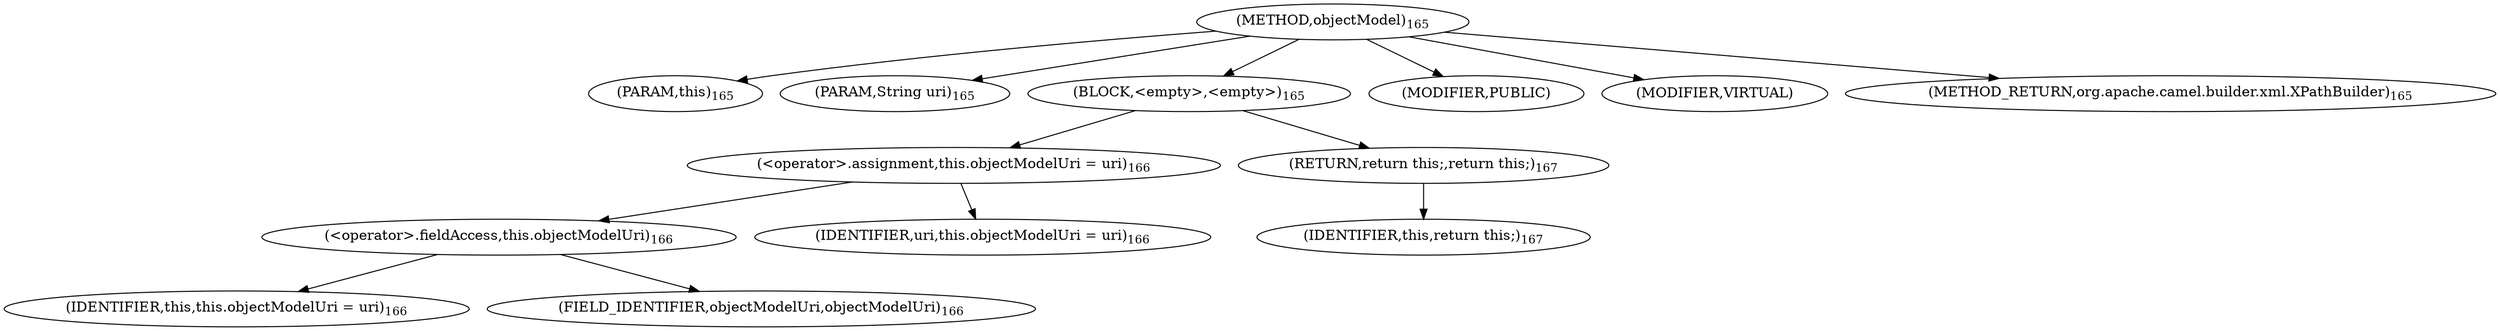 digraph "objectModel" {  
"358" [label = <(METHOD,objectModel)<SUB>165</SUB>> ]
"25" [label = <(PARAM,this)<SUB>165</SUB>> ]
"359" [label = <(PARAM,String uri)<SUB>165</SUB>> ]
"360" [label = <(BLOCK,&lt;empty&gt;,&lt;empty&gt;)<SUB>165</SUB>> ]
"361" [label = <(&lt;operator&gt;.assignment,this.objectModelUri = uri)<SUB>166</SUB>> ]
"362" [label = <(&lt;operator&gt;.fieldAccess,this.objectModelUri)<SUB>166</SUB>> ]
"24" [label = <(IDENTIFIER,this,this.objectModelUri = uri)<SUB>166</SUB>> ]
"363" [label = <(FIELD_IDENTIFIER,objectModelUri,objectModelUri)<SUB>166</SUB>> ]
"364" [label = <(IDENTIFIER,uri,this.objectModelUri = uri)<SUB>166</SUB>> ]
"365" [label = <(RETURN,return this;,return this;)<SUB>167</SUB>> ]
"26" [label = <(IDENTIFIER,this,return this;)<SUB>167</SUB>> ]
"366" [label = <(MODIFIER,PUBLIC)> ]
"367" [label = <(MODIFIER,VIRTUAL)> ]
"368" [label = <(METHOD_RETURN,org.apache.camel.builder.xml.XPathBuilder)<SUB>165</SUB>> ]
  "358" -> "25" 
  "358" -> "359" 
  "358" -> "360" 
  "358" -> "366" 
  "358" -> "367" 
  "358" -> "368" 
  "360" -> "361" 
  "360" -> "365" 
  "361" -> "362" 
  "361" -> "364" 
  "362" -> "24" 
  "362" -> "363" 
  "365" -> "26" 
}
